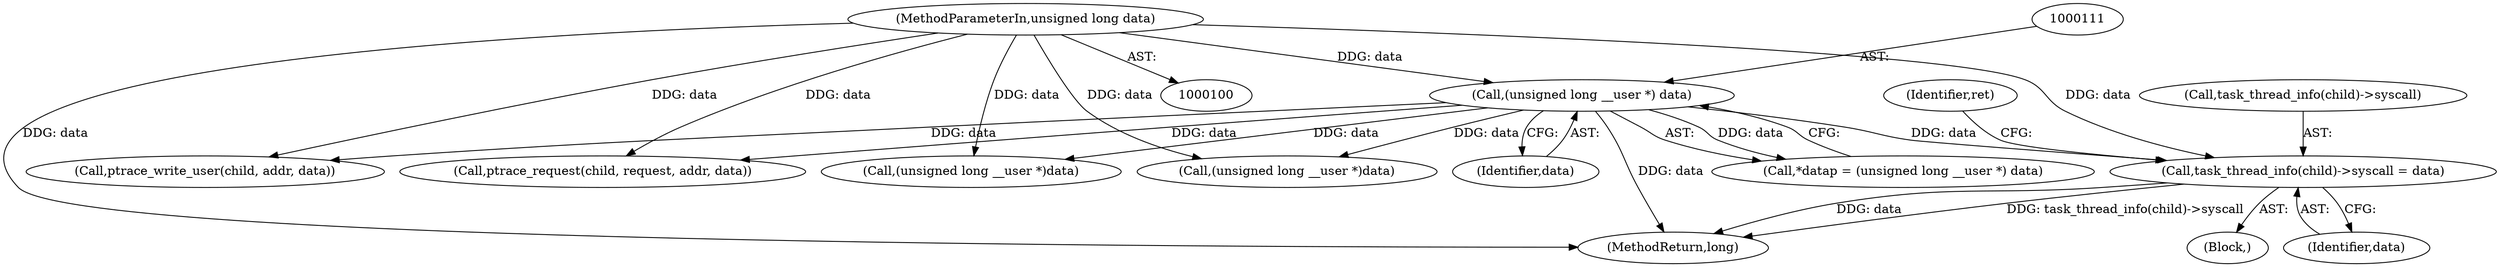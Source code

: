 digraph "0_linux_a4780adeefd042482f624f5e0d577bf9cdcbb760_0@API" {
"1000209" [label="(Call,task_thread_info(child)->syscall = data)"];
"1000110" [label="(Call,(unsigned long __user *) data)"];
"1000104" [label="(MethodParameterIn,unsigned long data)"];
"1000127" [label="(Call,ptrace_write_user(child, addr, data))"];
"1000300" [label="(Call,ptrace_request(child, request, addr, data))"];
"1000308" [label="(MethodReturn,long)"];
"1000104" [label="(MethodParameterIn,unsigned long data)"];
"1000271" [label="(Call,(unsigned long __user *)data)"];
"1000210" [label="(Call,task_thread_info(child)->syscall)"];
"1000216" [label="(Identifier,ret)"];
"1000110" [label="(Call,(unsigned long __user *) data)"];
"1000108" [label="(Call,*datap = (unsigned long __user *) data)"];
"1000115" [label="(Block,)"];
"1000291" [label="(Call,(unsigned long __user *)data)"];
"1000209" [label="(Call,task_thread_info(child)->syscall = data)"];
"1000214" [label="(Identifier,data)"];
"1000112" [label="(Identifier,data)"];
"1000209" -> "1000115"  [label="AST: "];
"1000209" -> "1000214"  [label="CFG: "];
"1000210" -> "1000209"  [label="AST: "];
"1000214" -> "1000209"  [label="AST: "];
"1000216" -> "1000209"  [label="CFG: "];
"1000209" -> "1000308"  [label="DDG: task_thread_info(child)->syscall"];
"1000209" -> "1000308"  [label="DDG: data"];
"1000110" -> "1000209"  [label="DDG: data"];
"1000104" -> "1000209"  [label="DDG: data"];
"1000110" -> "1000108"  [label="AST: "];
"1000110" -> "1000112"  [label="CFG: "];
"1000111" -> "1000110"  [label="AST: "];
"1000112" -> "1000110"  [label="AST: "];
"1000108" -> "1000110"  [label="CFG: "];
"1000110" -> "1000308"  [label="DDG: data"];
"1000110" -> "1000108"  [label="DDG: data"];
"1000104" -> "1000110"  [label="DDG: data"];
"1000110" -> "1000127"  [label="DDG: data"];
"1000110" -> "1000271"  [label="DDG: data"];
"1000110" -> "1000291"  [label="DDG: data"];
"1000110" -> "1000300"  [label="DDG: data"];
"1000104" -> "1000100"  [label="AST: "];
"1000104" -> "1000308"  [label="DDG: data"];
"1000104" -> "1000127"  [label="DDG: data"];
"1000104" -> "1000271"  [label="DDG: data"];
"1000104" -> "1000291"  [label="DDG: data"];
"1000104" -> "1000300"  [label="DDG: data"];
}
